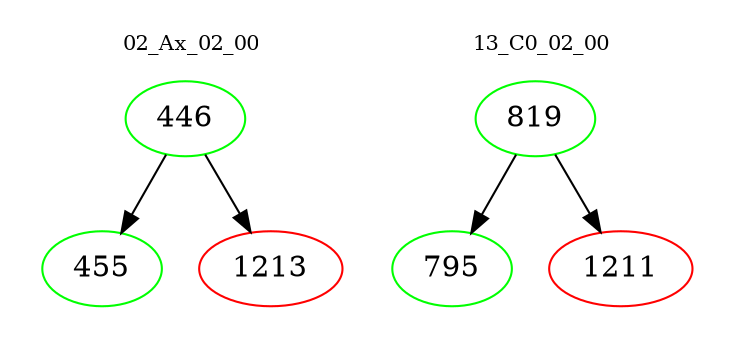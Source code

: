 digraph{
subgraph cluster_0 {
color = white
label = "02_Ax_02_00";
fontsize=10;
T0_446 [label="446", color="green"]
T0_446 -> T0_455 [color="black"]
T0_455 [label="455", color="green"]
T0_446 -> T0_1213 [color="black"]
T0_1213 [label="1213", color="red"]
}
subgraph cluster_1 {
color = white
label = "13_C0_02_00";
fontsize=10;
T1_819 [label="819", color="green"]
T1_819 -> T1_795 [color="black"]
T1_795 [label="795", color="green"]
T1_819 -> T1_1211 [color="black"]
T1_1211 [label="1211", color="red"]
}
}
